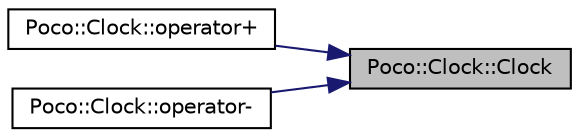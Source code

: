 digraph "Poco::Clock::Clock"
{
 // LATEX_PDF_SIZE
  edge [fontname="Helvetica",fontsize="10",labelfontname="Helvetica",labelfontsize="10"];
  node [fontname="Helvetica",fontsize="10",shape=record];
  rankdir="RL";
  Node1 [label="Poco::Clock::Clock",height=0.2,width=0.4,color="black", fillcolor="grey75", style="filled", fontcolor="black",tooltip="Maximum clock value."];
  Node1 -> Node2 [dir="back",color="midnightblue",fontsize="10",style="solid",fontname="Helvetica"];
  Node2 [label="Poco::Clock::operator+",height=0.2,width=0.4,color="black", fillcolor="white", style="filled",URL="$classPoco_1_1Clock.html#a3e8a2e564ce5b3f2ea5f8353c1962f15",tooltip=" "];
  Node1 -> Node3 [dir="back",color="midnightblue",fontsize="10",style="solid",fontname="Helvetica"];
  Node3 [label="Poco::Clock::operator-",height=0.2,width=0.4,color="black", fillcolor="white", style="filled",URL="$classPoco_1_1Clock.html#a55a0587ee67bb88bf5b0e5e02f08653d",tooltip=" "];
}
